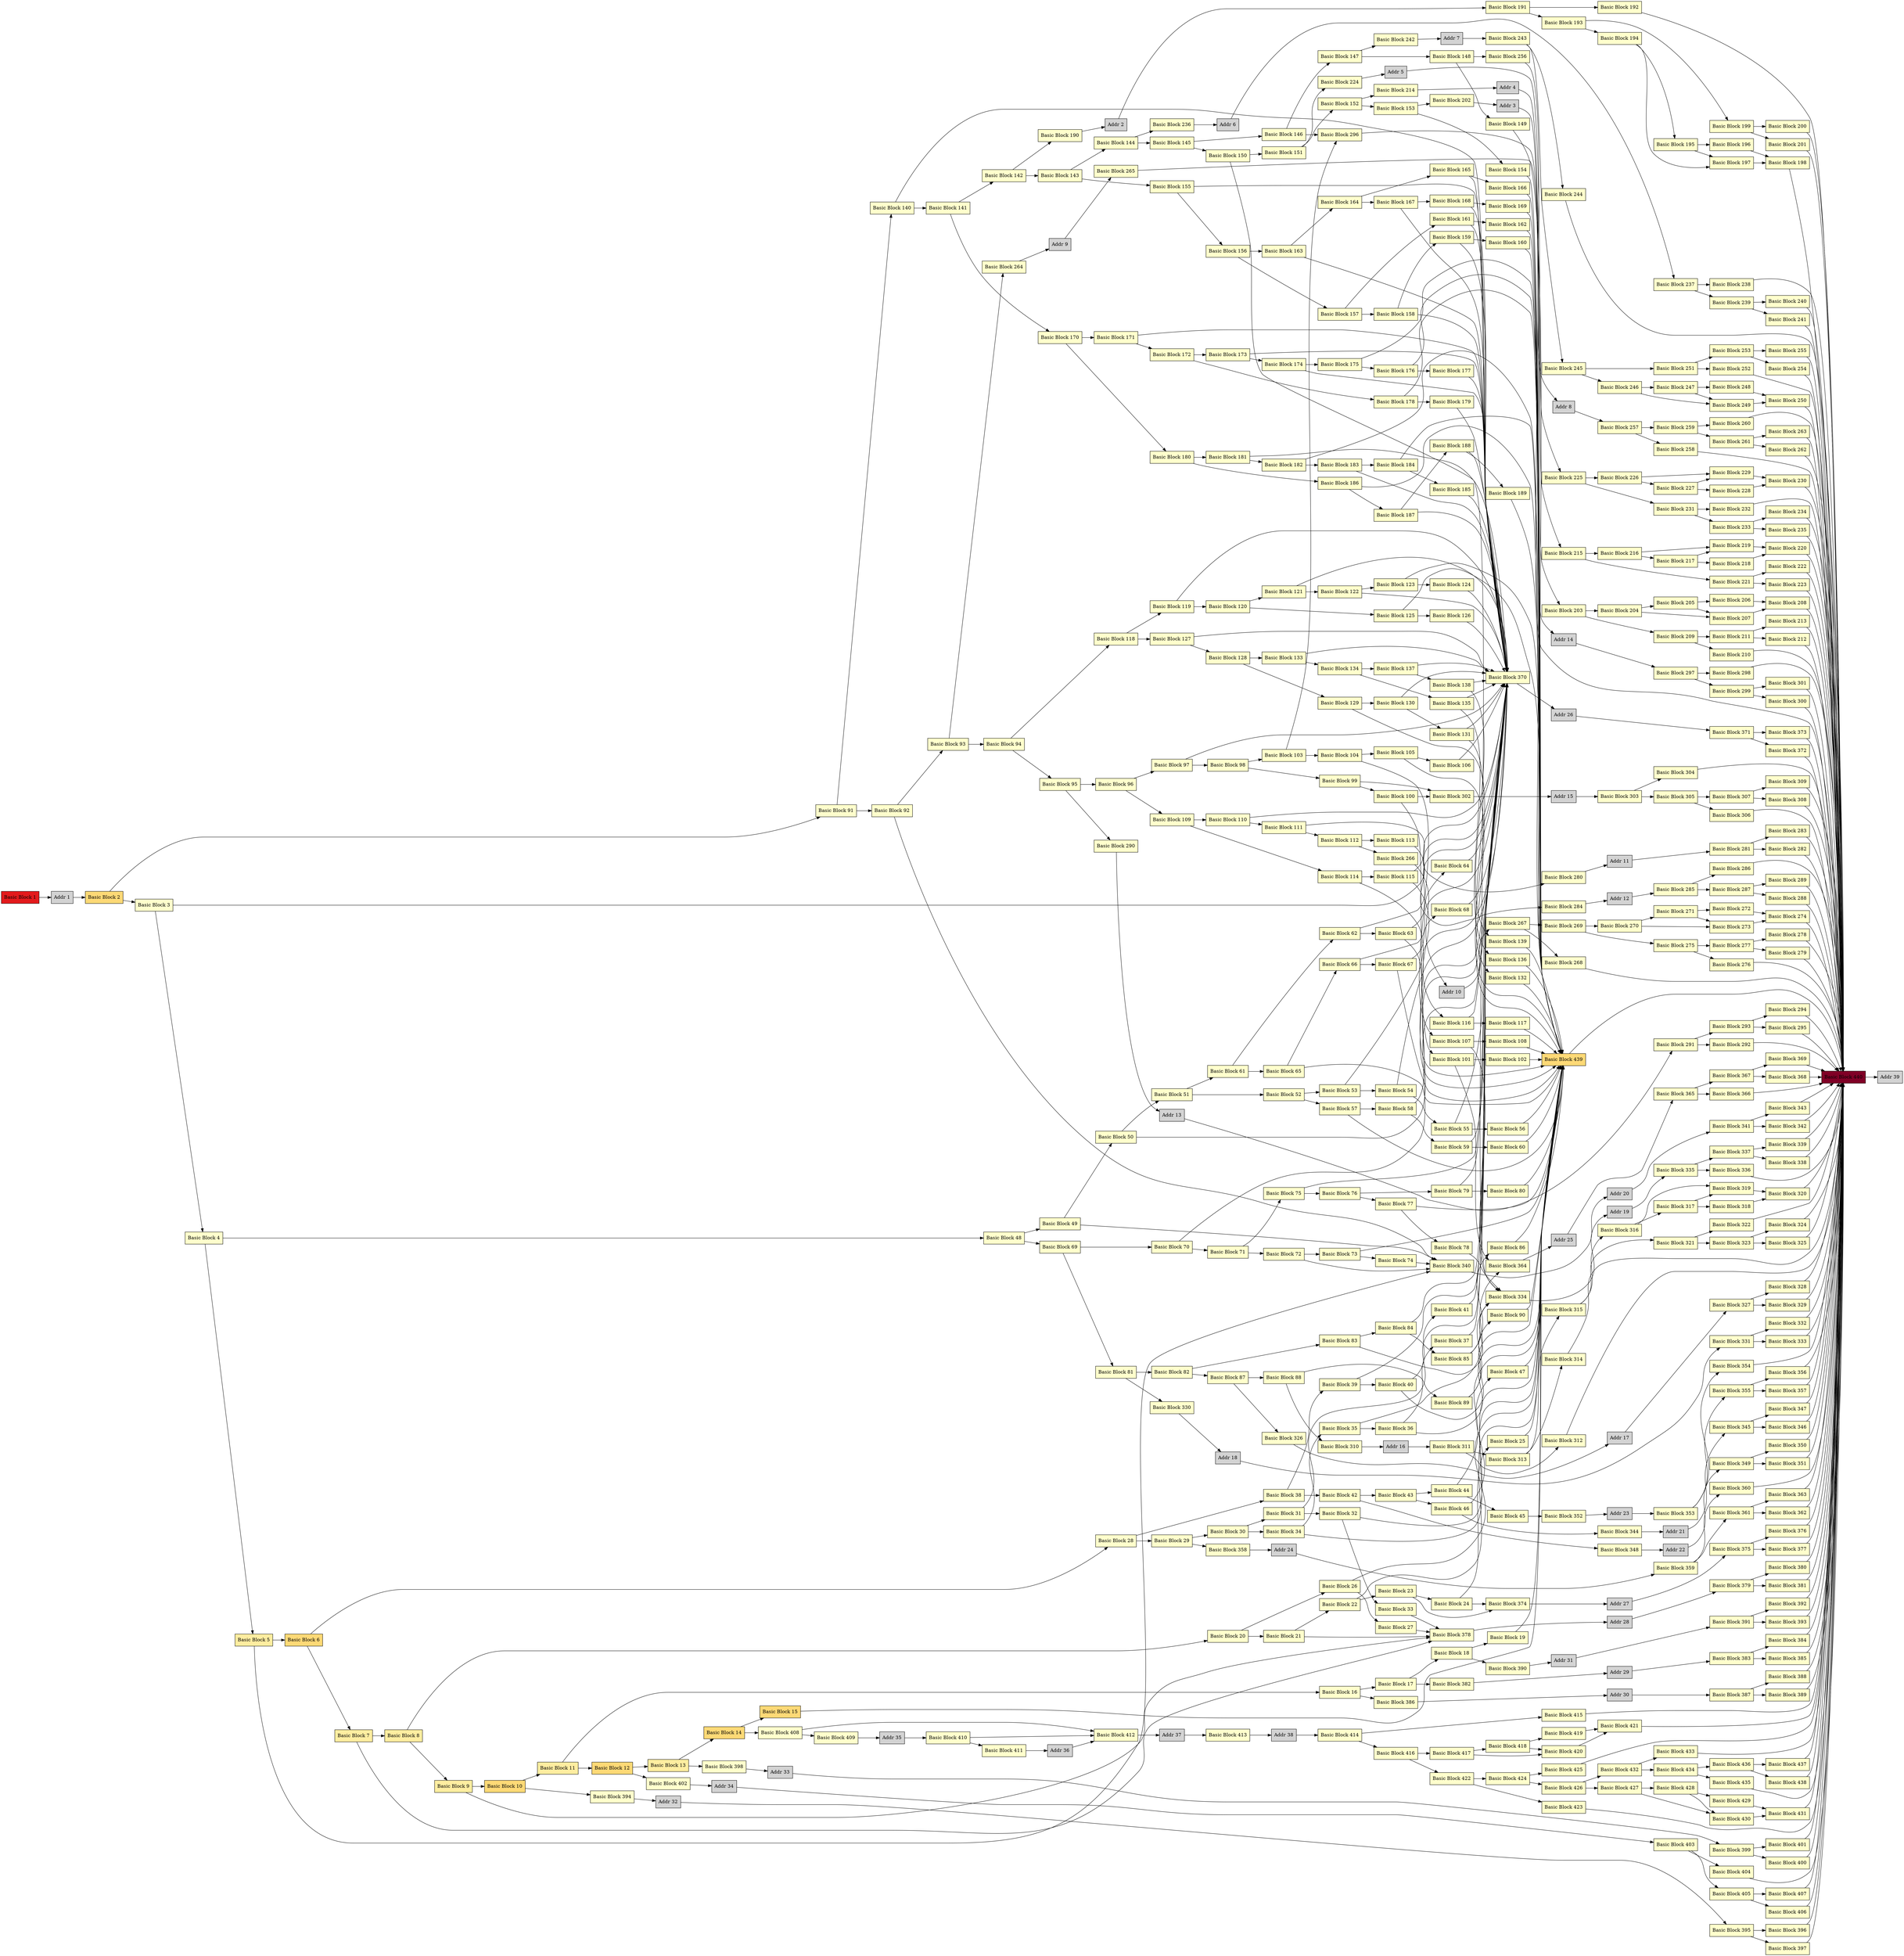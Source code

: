 digraph "get_attr_enabled"{
	rankdir=LR;
	node[shape=box,colorscheme=ylorrd9, style=filled];

	"Basic Block 1" [fillcolor=7];
	"Basic Block 2" [fillcolor=3];
	"Basic Block 3" [fillcolor=1];
	"Basic Block 4" [fillcolor=1];
	"Basic Block 5" [fillcolor=2];
	"Basic Block 6" [fillcolor=3];
	"Basic Block 7" [fillcolor=2];
	"Basic Block 8" [fillcolor=2];
	"Basic Block 9" [fillcolor=2];
	"Basic Block 10" [fillcolor=3];
	"Basic Block 11" [fillcolor=2];
	"Basic Block 12" [fillcolor=3];
	"Basic Block 13" [fillcolor=2];
	"Basic Block 14" [fillcolor=3];
	"Basic Block 15" [fillcolor=3];
	"Basic Block 16" [fillcolor=1];
	"Basic Block 17" [fillcolor=1];
	"Basic Block 18" [fillcolor=1];
	"Basic Block 19" [fillcolor=1];
	"Basic Block 20" [fillcolor=1];
	"Basic Block 21" [fillcolor=1];
	"Basic Block 22" [fillcolor=1];
	"Basic Block 23" [fillcolor=1];
	"Basic Block 24" [fillcolor=1];
	"Basic Block 25" [fillcolor=1];
	"Basic Block 26" [fillcolor=1];
	"Basic Block 27" [fillcolor=1];
	"Basic Block 28" [fillcolor=1];
	"Basic Block 29" [fillcolor=1];
	"Basic Block 30" [fillcolor=1];
	"Basic Block 31" [fillcolor=1];
	"Basic Block 32" [fillcolor=1];
	"Basic Block 33" [fillcolor=1];
	"Basic Block 34" [fillcolor=1];
	"Basic Block 35" [fillcolor=1];
	"Basic Block 36" [fillcolor=1];
	"Basic Block 37" [fillcolor=1];
	"Basic Block 38" [fillcolor=1];
	"Basic Block 39" [fillcolor=1];
	"Basic Block 40" [fillcolor=1];
	"Basic Block 41" [fillcolor=1];
	"Basic Block 42" [fillcolor=1];
	"Basic Block 43" [fillcolor=1];
	"Basic Block 44" [fillcolor=1];
	"Basic Block 45" [fillcolor=1];
	"Basic Block 46" [fillcolor=1];
	"Basic Block 47" [fillcolor=1];
	"Basic Block 48" [fillcolor=1];
	"Basic Block 49" [fillcolor=1];
	"Basic Block 50" [fillcolor=1];
	"Basic Block 51" [fillcolor=1];
	"Basic Block 52" [fillcolor=1];
	"Basic Block 53" [fillcolor=1];
	"Basic Block 54" [fillcolor=1];
	"Basic Block 55" [fillcolor=1];
	"Basic Block 56" [fillcolor=1];
	"Basic Block 57" [fillcolor=1];
	"Basic Block 58" [fillcolor=1];
	"Basic Block 59" [fillcolor=1];
	"Basic Block 60" [fillcolor=1];
	"Basic Block 61" [fillcolor=1];
	"Basic Block 62" [fillcolor=1];
	"Basic Block 63" [fillcolor=1];
	"Basic Block 64" [fillcolor=1];
	"Basic Block 65" [fillcolor=1];
	"Basic Block 66" [fillcolor=1];
	"Basic Block 67" [fillcolor=1];
	"Basic Block 68" [fillcolor=1];
	"Basic Block 69" [fillcolor=1];
	"Basic Block 70" [fillcolor=1];
	"Basic Block 71" [fillcolor=1];
	"Basic Block 72" [fillcolor=1];
	"Basic Block 73" [fillcolor=1];
	"Basic Block 74" [fillcolor=1];
	"Basic Block 75" [fillcolor=1];
	"Basic Block 76" [fillcolor=1];
	"Basic Block 77" [fillcolor=1];
	"Basic Block 78" [fillcolor=1];
	"Basic Block 79" [fillcolor=1];
	"Basic Block 80" [fillcolor=1];
	"Basic Block 81" [fillcolor=1];
	"Basic Block 82" [fillcolor=1];
	"Basic Block 83" [fillcolor=1];
	"Basic Block 84" [fillcolor=1];
	"Basic Block 85" [fillcolor=1];
	"Basic Block 86" [fillcolor=1];
	"Basic Block 87" [fillcolor=1];
	"Basic Block 88" [fillcolor=1];
	"Basic Block 89" [fillcolor=1];
	"Basic Block 90" [fillcolor=1];
	"Basic Block 91" [fillcolor=1];
	"Basic Block 92" [fillcolor=1];
	"Basic Block 93" [fillcolor=1];
	"Basic Block 94" [fillcolor=1];
	"Basic Block 95" [fillcolor=1];
	"Basic Block 96" [fillcolor=1];
	"Basic Block 97" [fillcolor=1];
	"Basic Block 98" [fillcolor=1];
	"Basic Block 99" [fillcolor=1];
	"Basic Block 100" [fillcolor=1];
	"Basic Block 101" [fillcolor=1];
	"Basic Block 102" [fillcolor=1];
	"Basic Block 103" [fillcolor=1];
	"Basic Block 104" [fillcolor=1];
	"Basic Block 105" [fillcolor=1];
	"Basic Block 106" [fillcolor=1];
	"Basic Block 107" [fillcolor=1];
	"Basic Block 108" [fillcolor=1];
	"Basic Block 109" [fillcolor=1];
	"Basic Block 110" [fillcolor=1];
	"Basic Block 111" [fillcolor=1];
	"Basic Block 112" [fillcolor=1];
	"Basic Block 113" [fillcolor=1];
	"Basic Block 114" [fillcolor=1];
	"Basic Block 115" [fillcolor=1];
	"Basic Block 116" [fillcolor=1];
	"Basic Block 117" [fillcolor=1];
	"Basic Block 118" [fillcolor=1];
	"Basic Block 119" [fillcolor=1];
	"Basic Block 120" [fillcolor=1];
	"Basic Block 121" [fillcolor=1];
	"Basic Block 122" [fillcolor=1];
	"Basic Block 123" [fillcolor=1];
	"Basic Block 124" [fillcolor=1];
	"Basic Block 125" [fillcolor=1];
	"Basic Block 126" [fillcolor=1];
	"Basic Block 127" [fillcolor=1];
	"Basic Block 128" [fillcolor=1];
	"Basic Block 129" [fillcolor=1];
	"Basic Block 130" [fillcolor=1];
	"Basic Block 131" [fillcolor=1];
	"Basic Block 132" [fillcolor=1];
	"Basic Block 133" [fillcolor=1];
	"Basic Block 134" [fillcolor=1];
	"Basic Block 135" [fillcolor=1];
	"Basic Block 136" [fillcolor=1];
	"Basic Block 137" [fillcolor=1];
	"Basic Block 138" [fillcolor=1];
	"Basic Block 139" [fillcolor=1];
	"Basic Block 140" [fillcolor=1];
	"Basic Block 141" [fillcolor=1];
	"Basic Block 142" [fillcolor=1];
	"Basic Block 143" [fillcolor=1];
	"Basic Block 144" [fillcolor=1];
	"Basic Block 145" [fillcolor=1];
	"Basic Block 146" [fillcolor=1];
	"Basic Block 147" [fillcolor=1];
	"Basic Block 148" [fillcolor=1];
	"Basic Block 149" [fillcolor=1];
	"Basic Block 150" [fillcolor=1];
	"Basic Block 151" [fillcolor=1];
	"Basic Block 152" [fillcolor=1];
	"Basic Block 153" [fillcolor=1];
	"Basic Block 154" [fillcolor=1];
	"Basic Block 155" [fillcolor=1];
	"Basic Block 156" [fillcolor=1];
	"Basic Block 157" [fillcolor=1];
	"Basic Block 158" [fillcolor=1];
	"Basic Block 159" [fillcolor=1];
	"Basic Block 160" [fillcolor=1];
	"Basic Block 161" [fillcolor=1];
	"Basic Block 162" [fillcolor=1];
	"Basic Block 163" [fillcolor=1];
	"Basic Block 164" [fillcolor=1];
	"Basic Block 165" [fillcolor=1];
	"Basic Block 166" [fillcolor=1];
	"Basic Block 167" [fillcolor=1];
	"Basic Block 168" [fillcolor=1];
	"Basic Block 169" [fillcolor=1];
	"Basic Block 170" [fillcolor=1];
	"Basic Block 171" [fillcolor=1];
	"Basic Block 172" [fillcolor=1];
	"Basic Block 173" [fillcolor=1];
	"Basic Block 174" [fillcolor=1];
	"Basic Block 175" [fillcolor=1];
	"Basic Block 176" [fillcolor=1];
	"Basic Block 177" [fillcolor=1];
	"Basic Block 178" [fillcolor=1];
	"Basic Block 179" [fillcolor=1];
	"Basic Block 180" [fillcolor=1];
	"Basic Block 181" [fillcolor=1];
	"Basic Block 182" [fillcolor=1];
	"Basic Block 183" [fillcolor=1];
	"Basic Block 184" [fillcolor=1];
	"Basic Block 185" [fillcolor=1];
	"Basic Block 186" [fillcolor=1];
	"Basic Block 187" [fillcolor=1];
	"Basic Block 188" [fillcolor=1];
	"Basic Block 189" [fillcolor=1];
	"Basic Block 190" [fillcolor=1];
	"Basic Block 191" [fillcolor=1];
	"Basic Block 192" [fillcolor=1];
	"Basic Block 193" [fillcolor=1];
	"Basic Block 194" [fillcolor=1];
	"Basic Block 195" [fillcolor=1];
	"Basic Block 196" [fillcolor=1];
	"Basic Block 197" [fillcolor=1];
	"Basic Block 198" [fillcolor=1];
	"Basic Block 199" [fillcolor=1];
	"Basic Block 200" [fillcolor=1];
	"Basic Block 201" [fillcolor=1];
	"Basic Block 202" [fillcolor=1];
	"Basic Block 203" [fillcolor=1];
	"Basic Block 204" [fillcolor=1];
	"Basic Block 205" [fillcolor=1];
	"Basic Block 206" [fillcolor=1];
	"Basic Block 207" [fillcolor=1];
	"Basic Block 208" [fillcolor=1];
	"Basic Block 209" [fillcolor=1];
	"Basic Block 210" [fillcolor=1];
	"Basic Block 211" [fillcolor=1];
	"Basic Block 212" [fillcolor=1];
	"Basic Block 213" [fillcolor=1];
	"Basic Block 214" [fillcolor=1];
	"Basic Block 215" [fillcolor=1];
	"Basic Block 216" [fillcolor=1];
	"Basic Block 217" [fillcolor=1];
	"Basic Block 218" [fillcolor=1];
	"Basic Block 219" [fillcolor=1];
	"Basic Block 220" [fillcolor=1];
	"Basic Block 221" [fillcolor=1];
	"Basic Block 222" [fillcolor=1];
	"Basic Block 223" [fillcolor=1];
	"Basic Block 224" [fillcolor=1];
	"Basic Block 225" [fillcolor=1];
	"Basic Block 226" [fillcolor=1];
	"Basic Block 227" [fillcolor=1];
	"Basic Block 228" [fillcolor=1];
	"Basic Block 229" [fillcolor=1];
	"Basic Block 230" [fillcolor=1];
	"Basic Block 231" [fillcolor=1];
	"Basic Block 232" [fillcolor=1];
	"Basic Block 233" [fillcolor=1];
	"Basic Block 234" [fillcolor=1];
	"Basic Block 235" [fillcolor=1];
	"Basic Block 236" [fillcolor=1];
	"Basic Block 237" [fillcolor=1];
	"Basic Block 238" [fillcolor=1];
	"Basic Block 239" [fillcolor=1];
	"Basic Block 240" [fillcolor=1];
	"Basic Block 241" [fillcolor=1];
	"Basic Block 242" [fillcolor=1];
	"Basic Block 243" [fillcolor=1];
	"Basic Block 244" [fillcolor=1];
	"Basic Block 245" [fillcolor=1];
	"Basic Block 246" [fillcolor=1];
	"Basic Block 247" [fillcolor=1];
	"Basic Block 248" [fillcolor=1];
	"Basic Block 249" [fillcolor=1];
	"Basic Block 250" [fillcolor=1];
	"Basic Block 251" [fillcolor=1];
	"Basic Block 252" [fillcolor=1];
	"Basic Block 253" [fillcolor=1];
	"Basic Block 254" [fillcolor=1];
	"Basic Block 255" [fillcolor=1];
	"Basic Block 256" [fillcolor=1];
	"Basic Block 257" [fillcolor=1];
	"Basic Block 258" [fillcolor=1];
	"Basic Block 259" [fillcolor=1];
	"Basic Block 260" [fillcolor=1];
	"Basic Block 261" [fillcolor=1];
	"Basic Block 262" [fillcolor=1];
	"Basic Block 263" [fillcolor=1];
	"Basic Block 264" [fillcolor=1];
	"Basic Block 265" [fillcolor=1];
	"Basic Block 266" [fillcolor=1];
	"Basic Block 267" [fillcolor=1];
	"Basic Block 268" [fillcolor=1];
	"Basic Block 269" [fillcolor=1];
	"Basic Block 270" [fillcolor=1];
	"Basic Block 271" [fillcolor=1];
	"Basic Block 272" [fillcolor=1];
	"Basic Block 273" [fillcolor=1];
	"Basic Block 274" [fillcolor=1];
	"Basic Block 275" [fillcolor=1];
	"Basic Block 276" [fillcolor=1];
	"Basic Block 277" [fillcolor=1];
	"Basic Block 278" [fillcolor=1];
	"Basic Block 279" [fillcolor=1];
	"Basic Block 280" [fillcolor=1];
	"Basic Block 281" [fillcolor=1];
	"Basic Block 282" [fillcolor=1];
	"Basic Block 283" [fillcolor=1];
	"Basic Block 284" [fillcolor=1];
	"Basic Block 285" [fillcolor=1];
	"Basic Block 286" [fillcolor=1];
	"Basic Block 287" [fillcolor=1];
	"Basic Block 288" [fillcolor=1];
	"Basic Block 289" [fillcolor=1];
	"Basic Block 290" [fillcolor=1];
	"Basic Block 291" [fillcolor=1];
	"Basic Block 292" [fillcolor=1];
	"Basic Block 293" [fillcolor=1];
	"Basic Block 294" [fillcolor=1];
	"Basic Block 295" [fillcolor=1];
	"Basic Block 296" [fillcolor=1];
	"Basic Block 297" [fillcolor=1];
	"Basic Block 298" [fillcolor=1];
	"Basic Block 299" [fillcolor=1];
	"Basic Block 300" [fillcolor=1];
	"Basic Block 301" [fillcolor=1];
	"Basic Block 302" [fillcolor=1];
	"Basic Block 303" [fillcolor=1];
	"Basic Block 304" [fillcolor=1];
	"Basic Block 305" [fillcolor=1];
	"Basic Block 306" [fillcolor=1];
	"Basic Block 307" [fillcolor=1];
	"Basic Block 308" [fillcolor=1];
	"Basic Block 309" [fillcolor=1];
	"Basic Block 310" [fillcolor=1];
	"Basic Block 311" [fillcolor=1];
	"Basic Block 312" [fillcolor=1];
	"Basic Block 313" [fillcolor=1];
	"Basic Block 314" [fillcolor=1];
	"Basic Block 315" [fillcolor=1];
	"Basic Block 316" [fillcolor=1];
	"Basic Block 317" [fillcolor=1];
	"Basic Block 318" [fillcolor=1];
	"Basic Block 319" [fillcolor=1];
	"Basic Block 320" [fillcolor=1];
	"Basic Block 321" [fillcolor=1];
	"Basic Block 322" [fillcolor=1];
	"Basic Block 323" [fillcolor=1];
	"Basic Block 324" [fillcolor=1];
	"Basic Block 325" [fillcolor=1];
	"Basic Block 326" [fillcolor=1];
	"Basic Block 327" [fillcolor=1];
	"Basic Block 328" [fillcolor=1];
	"Basic Block 329" [fillcolor=1];
	"Basic Block 330" [fillcolor=1];
	"Basic Block 331" [fillcolor=1];
	"Basic Block 332" [fillcolor=1];
	"Basic Block 333" [fillcolor=1];
	"Basic Block 334" [fillcolor=1];
	"Basic Block 335" [fillcolor=1];
	"Basic Block 336" [fillcolor=1];
	"Basic Block 337" [fillcolor=1];
	"Basic Block 338" [fillcolor=1];
	"Basic Block 339" [fillcolor=1];
	"Basic Block 340" [fillcolor=1];
	"Basic Block 341" [fillcolor=1];
	"Basic Block 342" [fillcolor=1];
	"Basic Block 343" [fillcolor=1];
	"Basic Block 344" [fillcolor=1];
	"Basic Block 345" [fillcolor=1];
	"Basic Block 346" [fillcolor=1];
	"Basic Block 347" [fillcolor=1];
	"Basic Block 348" [fillcolor=1];
	"Basic Block 349" [fillcolor=1];
	"Basic Block 350" [fillcolor=1];
	"Basic Block 351" [fillcolor=1];
	"Basic Block 352" [fillcolor=1];
	"Basic Block 353" [fillcolor=1];
	"Basic Block 354" [fillcolor=1];
	"Basic Block 355" [fillcolor=1];
	"Basic Block 356" [fillcolor=1];
	"Basic Block 357" [fillcolor=1];
	"Basic Block 358" [fillcolor=1];
	"Basic Block 359" [fillcolor=1];
	"Basic Block 360" [fillcolor=1];
	"Basic Block 361" [fillcolor=1];
	"Basic Block 362" [fillcolor=1];
	"Basic Block 363" [fillcolor=1];
	"Basic Block 364" [fillcolor=1];
	"Basic Block 365" [fillcolor=1];
	"Basic Block 366" [fillcolor=1];
	"Basic Block 367" [fillcolor=1];
	"Basic Block 368" [fillcolor=1];
	"Basic Block 369" [fillcolor=1];
	"Basic Block 370" [fillcolor=1];
	"Basic Block 371" [fillcolor=1];
	"Basic Block 372" [fillcolor=1];
	"Basic Block 373" [fillcolor=1];
	"Basic Block 374" [fillcolor=1];
	"Basic Block 375" [fillcolor=1];
	"Basic Block 376" [fillcolor=1];
	"Basic Block 377" [fillcolor=1];
	"Basic Block 378" [fillcolor=1];
	"Basic Block 379" [fillcolor=1];
	"Basic Block 380" [fillcolor=1];
	"Basic Block 381" [fillcolor=1];
	"Basic Block 382" [fillcolor=1];
	"Basic Block 383" [fillcolor=1];
	"Basic Block 384" [fillcolor=1];
	"Basic Block 385" [fillcolor=1];
	"Basic Block 386" [fillcolor=1];
	"Basic Block 387" [fillcolor=1];
	"Basic Block 388" [fillcolor=1];
	"Basic Block 389" [fillcolor=1];
	"Basic Block 390" [fillcolor=1];
	"Basic Block 391" [fillcolor=1];
	"Basic Block 392" [fillcolor=1];
	"Basic Block 393" [fillcolor=1];
	"Basic Block 394" [fillcolor=1];
	"Basic Block 395" [fillcolor=1];
	"Basic Block 396" [fillcolor=1];
	"Basic Block 397" [fillcolor=1];
	"Basic Block 398" [fillcolor=1];
	"Basic Block 399" [fillcolor=1];
	"Basic Block 400" [fillcolor=1];
	"Basic Block 401" [fillcolor=1];
	"Basic Block 402" [fillcolor=1];
	"Basic Block 403" [fillcolor=1];
	"Basic Block 404" [fillcolor=1];
	"Basic Block 405" [fillcolor=1];
	"Basic Block 406" [fillcolor=1];
	"Basic Block 407" [fillcolor=1];
	"Basic Block 408" [fillcolor=1];
	"Basic Block 409" [fillcolor=1];
	"Basic Block 410" [fillcolor=1];
	"Basic Block 411" [fillcolor=1];
	"Basic Block 412" [fillcolor=1];
	"Basic Block 413" [fillcolor=1];
	"Basic Block 414" [fillcolor=1];
	"Basic Block 415" [fillcolor=1];
	"Basic Block 416" [fillcolor=1];
	"Basic Block 417" [fillcolor=1];
	"Basic Block 418" [fillcolor=1];
	"Basic Block 419" [fillcolor=1];
	"Basic Block 420" [fillcolor=1];
	"Basic Block 421" [fillcolor=1];
	"Basic Block 422" [fillcolor=1];
	"Basic Block 423" [fillcolor=1];
	"Basic Block 424" [fillcolor=1];
	"Basic Block 425" [fillcolor=1];
	"Basic Block 426" [fillcolor=1];
	"Basic Block 427" [fillcolor=1];
	"Basic Block 428" [fillcolor=1];
	"Basic Block 429" [fillcolor=1];
	"Basic Block 430" [fillcolor=1];
	"Basic Block 431" [fillcolor=1];
	"Basic Block 432" [fillcolor=1];
	"Basic Block 433" [fillcolor=1];
	"Basic Block 434" [fillcolor=1];
	"Basic Block 435" [fillcolor=1];
	"Basic Block 436" [fillcolor=1];
	"Basic Block 437" [fillcolor=1];
	"Basic Block 438" [fillcolor=1];
	"Basic Block 439" [fillcolor=3];
	"Basic Block 440" [fillcolor=9];
	"Addr 1";
	"Addr 2";
	"Addr 3";
	"Addr 4";
	"Addr 5";
	"Addr 6";
	"Addr 7";
	"Addr 8";
	"Addr 9";
	"Addr 10";
	"Addr 11";
	"Addr 12";
	"Addr 13";
	"Addr 14";
	"Addr 15";
	"Addr 16";
	"Addr 17";
	"Addr 18";
	"Addr 19";
	"Addr 20";
	"Addr 21";
	"Addr 22";
	"Addr 23";
	"Addr 24";
	"Addr 25";
	"Addr 26";
	"Addr 27";
	"Addr 28";
	"Addr 29";
	"Addr 30";
	"Addr 31";
	"Addr 32";
	"Addr 33";
	"Addr 34";
	"Addr 35";
	"Addr 36";
	"Addr 37";
	"Addr 38";
	"Addr 39";

	"Basic Block 1"->"Addr 1";
	"Addr 1"->"Basic Block 2";
	"Basic Block 2"->"Basic Block 91";
	"Basic Block 2"->"Basic Block 3";
	"Basic Block 3"->"Basic Block 370";
	"Basic Block 3"->"Basic Block 4";
	"Basic Block 4"->"Basic Block 48";
	"Basic Block 4"->"Basic Block 5";
	"Basic Block 5"->"Basic Block 340";
	"Basic Block 5"->"Basic Block 6";
	"Basic Block 6"->"Basic Block 28";
	"Basic Block 6"->"Basic Block 7";
	"Basic Block 7"->"Basic Block 378";
	"Basic Block 7"->"Basic Block 8";
	"Basic Block 8"->"Basic Block 20";
	"Basic Block 8"->"Basic Block 9";
	"Basic Block 9"->"Basic Block 378";
	"Basic Block 9"->"Basic Block 10";
	"Basic Block 10"->"Basic Block 394";
	"Basic Block 10"->"Basic Block 11";
	"Basic Block 11"->"Basic Block 16";
	"Basic Block 11"->"Basic Block 12";
	"Basic Block 12"->"Basic Block 402";
	"Basic Block 12"->"Basic Block 13";
	"Basic Block 13"->"Basic Block 398";
	"Basic Block 13"->"Basic Block 14";
	"Basic Block 14"->"Basic Block 408";
	"Basic Block 14"->"Basic Block 15";
	"Basic Block 15"->"Basic Block 439";
	"Basic Block 16"->"Basic Block 386";
	"Basic Block 16"->"Basic Block 17";
	"Basic Block 17"->"Basic Block 382";
	"Basic Block 17"->"Basic Block 18";
	"Basic Block 18"->"Basic Block 390";
	"Basic Block 18"->"Basic Block 19";
	"Basic Block 19"->"Basic Block 439";
	"Basic Block 20"->"Basic Block 26";
	"Basic Block 20"->"Basic Block 21";
	"Basic Block 21"->"Basic Block 378";
	"Basic Block 21"->"Basic Block 22";
	"Basic Block 22"->"Basic Block 439";
	"Basic Block 22"->"Basic Block 23";
	"Basic Block 23"->"Basic Block 374";
	"Basic Block 23"->"Basic Block 24";
	"Basic Block 24"->"Basic Block 374";
	"Basic Block 24"->"Basic Block 25";
	"Basic Block 25"->"Basic Block 439";
	"Basic Block 26"->"Basic Block 439";
	"Basic Block 26"->"Basic Block 27";
	"Basic Block 27"->"Basic Block 378";
	"Basic Block 28"->"Basic Block 38";
	"Basic Block 28"->"Basic Block 29";
	"Basic Block 29"->"Basic Block 358";
	"Basic Block 29"->"Basic Block 30";
	"Basic Block 30"->"Basic Block 34";
	"Basic Block 30"->"Basic Block 31";
	"Basic Block 31"->"Basic Block 370";
	"Basic Block 31"->"Basic Block 32";
	"Basic Block 32"->"Basic Block 439";
	"Basic Block 32"->"Basic Block 33";
	"Basic Block 33"->"Basic Block 378";
	"Basic Block 34"->"Basic Block 439";
	"Basic Block 34"->"Basic Block 35";
	"Basic Block 35"->"Basic Block 364";
	"Basic Block 35"->"Basic Block 36";
	"Basic Block 36"->"Basic Block 439";
	"Basic Block 36"->"Basic Block 37";
	"Basic Block 37"->"Basic Block 370";
	"Basic Block 38"->"Basic Block 42";
	"Basic Block 38"->"Basic Block 39";
	"Basic Block 39"->"Basic Block 370";
	"Basic Block 39"->"Basic Block 40";
	"Basic Block 40"->"Basic Block 439";
	"Basic Block 40"->"Basic Block 41";
	"Basic Block 41"->"Basic Block 370";
	"Basic Block 42"->"Basic Block 348";
	"Basic Block 42"->"Basic Block 43";
	"Basic Block 43"->"Basic Block 46";
	"Basic Block 43"->"Basic Block 44";
	"Basic Block 44"->"Basic Block 439";
	"Basic Block 44"->"Basic Block 45";
	"Basic Block 45"->"Basic Block 352";
	"Basic Block 46"->"Basic Block 344";
	"Basic Block 46"->"Basic Block 47";
	"Basic Block 47"->"Basic Block 439";
	"Basic Block 48"->"Basic Block 69";
	"Basic Block 48"->"Basic Block 49";
	"Basic Block 49"->"Basic Block 340";
	"Basic Block 49"->"Basic Block 50";
	"Basic Block 50"->"Basic Block 370";
	"Basic Block 50"->"Basic Block 51";
	"Basic Block 51"->"Basic Block 61";
	"Basic Block 51"->"Basic Block 52";
	"Basic Block 52"->"Basic Block 57";
	"Basic Block 52"->"Basic Block 53";
	"Basic Block 53"->"Basic Block 370";
	"Basic Block 53"->"Basic Block 54";
	"Basic Block 54"->"Basic Block 370";
	"Basic Block 54"->"Basic Block 55";
	"Basic Block 55"->"Basic Block 370";
	"Basic Block 55"->"Basic Block 56";
	"Basic Block 56"->"Basic Block 439";
	"Basic Block 57"->"Basic Block 439";
	"Basic Block 57"->"Basic Block 58";
	"Basic Block 58"->"Basic Block 370";
	"Basic Block 58"->"Basic Block 59";
	"Basic Block 59"->"Basic Block 370";
	"Basic Block 59"->"Basic Block 60";
	"Basic Block 60"->"Basic Block 439";
	"Basic Block 61"->"Basic Block 65";
	"Basic Block 61"->"Basic Block 62";
	"Basic Block 62"->"Basic Block 370";
	"Basic Block 62"->"Basic Block 63";
	"Basic Block 63"->"Basic Block 439";
	"Basic Block 63"->"Basic Block 64";
	"Basic Block 64"->"Basic Block 370";
	"Basic Block 65"->"Basic Block 439";
	"Basic Block 65"->"Basic Block 66";
	"Basic Block 66"->"Basic Block 370";
	"Basic Block 66"->"Basic Block 67";
	"Basic Block 67"->"Basic Block 439";
	"Basic Block 67"->"Basic Block 68";
	"Basic Block 68"->"Basic Block 370";
	"Basic Block 69"->"Basic Block 81";
	"Basic Block 69"->"Basic Block 70";
	"Basic Block 70"->"Basic Block 370";
	"Basic Block 70"->"Basic Block 71";
	"Basic Block 71"->"Basic Block 75";
	"Basic Block 71"->"Basic Block 72";
	"Basic Block 72"->"Basic Block 340";
	"Basic Block 72"->"Basic Block 73";
	"Basic Block 73"->"Basic Block 439";
	"Basic Block 73"->"Basic Block 74";
	"Basic Block 74"->"Basic Block 340";
	"Basic Block 75"->"Basic Block 370";
	"Basic Block 75"->"Basic Block 76";
	"Basic Block 76"->"Basic Block 79";
	"Basic Block 76"->"Basic Block 77";
	"Basic Block 77"->"Basic Block 439";
	"Basic Block 77"->"Basic Block 78";
	"Basic Block 78"->"Basic Block 334";
	"Basic Block 79"->"Basic Block 370";
	"Basic Block 79"->"Basic Block 80";
	"Basic Block 80"->"Basic Block 439";
	"Basic Block 81"->"Basic Block 330";
	"Basic Block 81"->"Basic Block 82";
	"Basic Block 82"->"Basic Block 87";
	"Basic Block 82"->"Basic Block 83";
	"Basic Block 83"->"Basic Block 334";
	"Basic Block 83"->"Basic Block 84";
	"Basic Block 84"->"Basic Block 370";
	"Basic Block 84"->"Basic Block 85";
	"Basic Block 85"->"Basic Block 334";
	"Basic Block 85"->"Basic Block 86";
	"Basic Block 86"->"Basic Block 439";
	"Basic Block 87"->"Basic Block 326";
	"Basic Block 87"->"Basic Block 88";
	"Basic Block 88"->"Basic Block 310";
	"Basic Block 88"->"Basic Block 89";
	"Basic Block 89"->"Basic Block 334";
	"Basic Block 89"->"Basic Block 90";
	"Basic Block 90"->"Basic Block 439";
	"Basic Block 91"->"Basic Block 140";
	"Basic Block 91"->"Basic Block 92";
	"Basic Block 92"->"Basic Block 340";
	"Basic Block 92"->"Basic Block 93";
	"Basic Block 93"->"Basic Block 264";
	"Basic Block 93"->"Basic Block 94";
	"Basic Block 94"->"Basic Block 118";
	"Basic Block 94"->"Basic Block 95";
	"Basic Block 95"->"Basic Block 290";
	"Basic Block 95"->"Basic Block 96";
	"Basic Block 96"->"Basic Block 109";
	"Basic Block 96"->"Basic Block 97";
	"Basic Block 97"->"Basic Block 370";
	"Basic Block 97"->"Basic Block 98";
	"Basic Block 98"->"Basic Block 103";
	"Basic Block 98"->"Basic Block 99";
	"Basic Block 99"->"Basic Block 302";
	"Basic Block 99"->"Basic Block 100";
	"Basic Block 100"->"Basic Block 302";
	"Basic Block 100"->"Basic Block 101";
	"Basic Block 101"->"Basic Block 364";
	"Basic Block 101"->"Basic Block 102";
	"Basic Block 102"->"Basic Block 439";
	"Basic Block 103"->"Basic Block 296";
	"Basic Block 103"->"Basic Block 104";
	"Basic Block 104"->"Basic Block 107";
	"Basic Block 104"->"Basic Block 105";
	"Basic Block 105"->"Basic Block 439";
	"Basic Block 105"->"Basic Block 106";
	"Basic Block 106"->"Basic Block 370";
	"Basic Block 107"->"Basic Block 334";
	"Basic Block 107"->"Basic Block 108";
	"Basic Block 108"->"Basic Block 439";
	"Basic Block 109"->"Basic Block 114";
	"Basic Block 109"->"Basic Block 110";
	"Basic Block 110"->"Basic Block 370";
	"Basic Block 110"->"Basic Block 111";
	"Basic Block 111"->"Basic Block 280";
	"Basic Block 111"->"Basic Block 112";
	"Basic Block 112"->"Basic Block 266";
	"Basic Block 112"->"Basic Block 113";
	"Basic Block 113"->"Basic Block 284";
	"Basic Block 114"->"Basic Block 439";
	"Basic Block 114"->"Basic Block 115";
	"Basic Block 115"->"Basic Block 370";
	"Basic Block 115"->"Basic Block 116";
	"Basic Block 116"->"Basic Block 370";
	"Basic Block 116"->"Basic Block 117";
	"Basic Block 117"->"Basic Block 439";
	"Basic Block 118"->"Basic Block 127";
	"Basic Block 118"->"Basic Block 119";
	"Basic Block 119"->"Basic Block 370";
	"Basic Block 119"->"Basic Block 120";
	"Basic Block 120"->"Basic Block 125";
	"Basic Block 120"->"Basic Block 121";
	"Basic Block 121"->"Basic Block 370";
	"Basic Block 121"->"Basic Block 122";
	"Basic Block 122"->"Basic Block 370";
	"Basic Block 122"->"Basic Block 123";
	"Basic Block 123"->"Basic Block 439";
	"Basic Block 123"->"Basic Block 124";
	"Basic Block 124"->"Basic Block 370";
	"Basic Block 125"->"Basic Block 439";
	"Basic Block 125"->"Basic Block 126";
	"Basic Block 126"->"Basic Block 370";
	"Basic Block 127"->"Basic Block 370";
	"Basic Block 127"->"Basic Block 128";
	"Basic Block 128"->"Basic Block 133";
	"Basic Block 128"->"Basic Block 129";
	"Basic Block 129"->"Basic Block 439";
	"Basic Block 129"->"Basic Block 130";
	"Basic Block 130"->"Basic Block 370";
	"Basic Block 130"->"Basic Block 131";
	"Basic Block 131"->"Basic Block 370";
	"Basic Block 131"->"Basic Block 132";
	"Basic Block 132"->"Basic Block 439";
	"Basic Block 133"->"Basic Block 370";
	"Basic Block 133"->"Basic Block 134";
	"Basic Block 134"->"Basic Block 137";
	"Basic Block 134"->"Basic Block 135";
	"Basic Block 135"->"Basic Block 370";
	"Basic Block 135"->"Basic Block 136";
	"Basic Block 136"->"Basic Block 439";
	"Basic Block 137"->"Basic Block 370";
	"Basic Block 137"->"Basic Block 138";
	"Basic Block 138"->"Basic Block 370";
	"Basic Block 138"->"Basic Block 139";
	"Basic Block 139"->"Basic Block 439";
	"Basic Block 140"->"Basic Block 370";
	"Basic Block 140"->"Basic Block 141";
	"Basic Block 141"->"Basic Block 170";
	"Basic Block 141"->"Basic Block 142";
	"Basic Block 142"->"Basic Block 190";
	"Basic Block 142"->"Basic Block 143";
	"Basic Block 143"->"Basic Block 155";
	"Basic Block 143"->"Basic Block 144";
	"Basic Block 144"->"Basic Block 236";
	"Basic Block 144"->"Basic Block 145";
	"Basic Block 145"->"Basic Block 150";
	"Basic Block 145"->"Basic Block 146";
	"Basic Block 146"->"Basic Block 296";
	"Basic Block 146"->"Basic Block 147";
	"Basic Block 147"->"Basic Block 242";
	"Basic Block 147"->"Basic Block 148";
	"Basic Block 148"->"Basic Block 256";
	"Basic Block 148"->"Basic Block 149";
	"Basic Block 149"->"Basic Block 439";
	"Basic Block 150"->"Basic Block 334";
	"Basic Block 150"->"Basic Block 151";
	"Basic Block 151"->"Basic Block 224";
	"Basic Block 151"->"Basic Block 152";
	"Basic Block 152"->"Basic Block 214";
	"Basic Block 152"->"Basic Block 153";
	"Basic Block 153"->"Basic Block 202";
	"Basic Block 153"->"Basic Block 154";
	"Basic Block 154"->"Basic Block 439";
	"Basic Block 155"->"Basic Block 370";
	"Basic Block 155"->"Basic Block 156";
	"Basic Block 156"->"Basic Block 163";
	"Basic Block 156"->"Basic Block 157";
	"Basic Block 157"->"Basic Block 161";
	"Basic Block 157"->"Basic Block 158";
	"Basic Block 158"->"Basic Block 370";
	"Basic Block 158"->"Basic Block 159";
	"Basic Block 159"->"Basic Block 370";
	"Basic Block 159"->"Basic Block 160";
	"Basic Block 160"->"Basic Block 439";
	"Basic Block 161"->"Basic Block 370";
	"Basic Block 161"->"Basic Block 162";
	"Basic Block 162"->"Basic Block 439";
	"Basic Block 163"->"Basic Block 370";
	"Basic Block 163"->"Basic Block 164";
	"Basic Block 164"->"Basic Block 167";
	"Basic Block 164"->"Basic Block 165";
	"Basic Block 165"->"Basic Block 370";
	"Basic Block 165"->"Basic Block 166";
	"Basic Block 166"->"Basic Block 439";
	"Basic Block 167"->"Basic Block 370";
	"Basic Block 167"->"Basic Block 168";
	"Basic Block 168"->"Basic Block 370";
	"Basic Block 168"->"Basic Block 169";
	"Basic Block 169"->"Basic Block 439";
	"Basic Block 170"->"Basic Block 180";
	"Basic Block 170"->"Basic Block 171";
	"Basic Block 171"->"Basic Block 370";
	"Basic Block 171"->"Basic Block 172";
	"Basic Block 172"->"Basic Block 178";
	"Basic Block 172"->"Basic Block 173";
	"Basic Block 173"->"Basic Block 370";
	"Basic Block 173"->"Basic Block 174";
	"Basic Block 174"->"Basic Block 370";
	"Basic Block 174"->"Basic Block 175";
	"Basic Block 175"->"Basic Block 439";
	"Basic Block 175"->"Basic Block 176";
	"Basic Block 176"->"Basic Block 439";
	"Basic Block 176"->"Basic Block 177";
	"Basic Block 177"->"Basic Block 370";
	"Basic Block 178"->"Basic Block 439";
	"Basic Block 178"->"Basic Block 179";
	"Basic Block 179"->"Basic Block 370";
	"Basic Block 180"->"Basic Block 186";
	"Basic Block 180"->"Basic Block 181";
	"Basic Block 181"->"Basic Block 370";
	"Basic Block 181"->"Basic Block 182";
	"Basic Block 182"->"Basic Block 439";
	"Basic Block 182"->"Basic Block 183";
	"Basic Block 183"->"Basic Block 370";
	"Basic Block 183"->"Basic Block 184";
	"Basic Block 184"->"Basic Block 439";
	"Basic Block 184"->"Basic Block 185";
	"Basic Block 185"->"Basic Block 370";
	"Basic Block 186"->"Basic Block 439";
	"Basic Block 186"->"Basic Block 187";
	"Basic Block 187"->"Basic Block 370";
	"Basic Block 187"->"Basic Block 188";
	"Basic Block 188"->"Basic Block 370";
	"Basic Block 188"->"Basic Block 189";
	"Basic Block 189"->"Basic Block 439";
	"Basic Block 190"->"Addr 2";
	"Addr 2"->"Basic Block 191";
	"Basic Block 191"->"Basic Block 193";
	"Basic Block 191"->"Basic Block 192";
	"Basic Block 192"->"Basic Block 440";
	"Basic Block 193"->"Basic Block 199";
	"Basic Block 193"->"Basic Block 194";
	"Basic Block 194"->"Basic Block 197";
	"Basic Block 194"->"Basic Block 195";
	"Basic Block 195"->"Basic Block 197";
	"Basic Block 195"->"Basic Block 196";
	"Basic Block 196"->"Basic Block 198";
	"Basic Block 197"->"Basic Block 198";
	"Basic Block 198"->"Basic Block 440";
	"Basic Block 199"->"Basic Block 201";
	"Basic Block 199"->"Basic Block 200";
	"Basic Block 200"->"Basic Block 440";
	"Basic Block 201"->"Basic Block 440";
	"Basic Block 202"->"Addr 3";
	"Addr 3"->"Basic Block 203";
	"Basic Block 203"->"Basic Block 209";
	"Basic Block 203"->"Basic Block 204";
	"Basic Block 204"->"Basic Block 207";
	"Basic Block 204"->"Basic Block 205";
	"Basic Block 205"->"Basic Block 207";
	"Basic Block 205"->"Basic Block 206";
	"Basic Block 206"->"Basic Block 208";
	"Basic Block 207"->"Basic Block 208";
	"Basic Block 208"->"Basic Block 440";
	"Basic Block 209"->"Basic Block 211";
	"Basic Block 209"->"Basic Block 210";
	"Basic Block 210"->"Basic Block 440";
	"Basic Block 211"->"Basic Block 213";
	"Basic Block 211"->"Basic Block 212";
	"Basic Block 212"->"Basic Block 440";
	"Basic Block 213"->"Basic Block 440";
	"Basic Block 214"->"Addr 4";
	"Addr 4"->"Basic Block 215";
	"Basic Block 215"->"Basic Block 221";
	"Basic Block 215"->"Basic Block 216";
	"Basic Block 216"->"Basic Block 219";
	"Basic Block 216"->"Basic Block 217";
	"Basic Block 217"->"Basic Block 219";
	"Basic Block 217"->"Basic Block 218";
	"Basic Block 218"->"Basic Block 220";
	"Basic Block 219"->"Basic Block 220";
	"Basic Block 220"->"Basic Block 440";
	"Basic Block 221"->"Basic Block 223";
	"Basic Block 221"->"Basic Block 222";
	"Basic Block 222"->"Basic Block 440";
	"Basic Block 223"->"Basic Block 440";
	"Basic Block 224"->"Addr 5";
	"Addr 5"->"Basic Block 225";
	"Basic Block 225"->"Basic Block 231";
	"Basic Block 225"->"Basic Block 226";
	"Basic Block 226"->"Basic Block 229";
	"Basic Block 226"->"Basic Block 227";
	"Basic Block 227"->"Basic Block 229";
	"Basic Block 227"->"Basic Block 228";
	"Basic Block 228"->"Basic Block 230";
	"Basic Block 229"->"Basic Block 230";
	"Basic Block 230"->"Basic Block 440";
	"Basic Block 231"->"Basic Block 233";
	"Basic Block 231"->"Basic Block 232";
	"Basic Block 232"->"Basic Block 440";
	"Basic Block 233"->"Basic Block 235";
	"Basic Block 233"->"Basic Block 234";
	"Basic Block 234"->"Basic Block 440";
	"Basic Block 235"->"Basic Block 440";
	"Basic Block 236"->"Addr 6";
	"Addr 6"->"Basic Block 237";
	"Basic Block 237"->"Basic Block 239";
	"Basic Block 237"->"Basic Block 238";
	"Basic Block 238"->"Basic Block 440";
	"Basic Block 239"->"Basic Block 241";
	"Basic Block 239"->"Basic Block 240";
	"Basic Block 240"->"Basic Block 440";
	"Basic Block 241"->"Basic Block 440";
	"Basic Block 242"->"Addr 7";
	"Addr 7"->"Basic Block 243";
	"Basic Block 243"->"Basic Block 245";
	"Basic Block 243"->"Basic Block 244";
	"Basic Block 244"->"Basic Block 440";
	"Basic Block 245"->"Basic Block 251";
	"Basic Block 245"->"Basic Block 246";
	"Basic Block 246"->"Basic Block 249";
	"Basic Block 246"->"Basic Block 247";
	"Basic Block 247"->"Basic Block 249";
	"Basic Block 247"->"Basic Block 248";
	"Basic Block 248"->"Basic Block 250";
	"Basic Block 249"->"Basic Block 250";
	"Basic Block 250"->"Basic Block 440";
	"Basic Block 251"->"Basic Block 253";
	"Basic Block 251"->"Basic Block 252";
	"Basic Block 252"->"Basic Block 440";
	"Basic Block 253"->"Basic Block 255";
	"Basic Block 253"->"Basic Block 254";
	"Basic Block 254"->"Basic Block 440";
	"Basic Block 255"->"Basic Block 440";
	"Basic Block 256"->"Addr 8";
	"Addr 8"->"Basic Block 257";
	"Basic Block 257"->"Basic Block 259";
	"Basic Block 257"->"Basic Block 258";
	"Basic Block 258"->"Basic Block 440";
	"Basic Block 259"->"Basic Block 261";
	"Basic Block 259"->"Basic Block 260";
	"Basic Block 260"->"Basic Block 440";
	"Basic Block 261"->"Basic Block 263";
	"Basic Block 261"->"Basic Block 262";
	"Basic Block 262"->"Basic Block 440";
	"Basic Block 263"->"Basic Block 440";
	"Basic Block 264"->"Addr 9";
	"Addr 9"->"Basic Block 265";
	"Basic Block 265"->"Basic Block 440";
	"Basic Block 266"->"Addr 10";
	"Addr 10"->"Basic Block 267";
	"Basic Block 267"->"Basic Block 269";
	"Basic Block 267"->"Basic Block 268";
	"Basic Block 268"->"Basic Block 440";
	"Basic Block 269"->"Basic Block 275";
	"Basic Block 269"->"Basic Block 270";
	"Basic Block 270"->"Basic Block 273";
	"Basic Block 270"->"Basic Block 271";
	"Basic Block 271"->"Basic Block 273";
	"Basic Block 271"->"Basic Block 272";
	"Basic Block 272"->"Basic Block 274";
	"Basic Block 273"->"Basic Block 274";
	"Basic Block 274"->"Basic Block 440";
	"Basic Block 275"->"Basic Block 277";
	"Basic Block 275"->"Basic Block 276";
	"Basic Block 276"->"Basic Block 440";
	"Basic Block 277"->"Basic Block 279";
	"Basic Block 277"->"Basic Block 278";
	"Basic Block 278"->"Basic Block 440";
	"Basic Block 279"->"Basic Block 440";
	"Basic Block 280"->"Addr 11";
	"Addr 11"->"Basic Block 281";
	"Basic Block 281"->"Basic Block 283";
	"Basic Block 281"->"Basic Block 282";
	"Basic Block 282"->"Basic Block 440";
	"Basic Block 283"->"Basic Block 440";
	"Basic Block 284"->"Addr 12";
	"Addr 12"->"Basic Block 285";
	"Basic Block 285"->"Basic Block 287";
	"Basic Block 285"->"Basic Block 286";
	"Basic Block 286"->"Basic Block 440";
	"Basic Block 287"->"Basic Block 289";
	"Basic Block 287"->"Basic Block 288";
	"Basic Block 288"->"Basic Block 440";
	"Basic Block 289"->"Basic Block 440";
	"Basic Block 290"->"Addr 13";
	"Addr 13"->"Basic Block 291";
	"Basic Block 291"->"Basic Block 293";
	"Basic Block 291"->"Basic Block 292";
	"Basic Block 292"->"Basic Block 440";
	"Basic Block 293"->"Basic Block 295";
	"Basic Block 293"->"Basic Block 294";
	"Basic Block 294"->"Basic Block 440";
	"Basic Block 295"->"Basic Block 440";
	"Basic Block 296"->"Addr 14";
	"Addr 14"->"Basic Block 297";
	"Basic Block 297"->"Basic Block 299";
	"Basic Block 297"->"Basic Block 298";
	"Basic Block 298"->"Basic Block 440";
	"Basic Block 299"->"Basic Block 301";
	"Basic Block 299"->"Basic Block 300";
	"Basic Block 300"->"Basic Block 440";
	"Basic Block 301"->"Basic Block 440";
	"Basic Block 302"->"Addr 15";
	"Addr 15"->"Basic Block 303";
	"Basic Block 303"->"Basic Block 305";
	"Basic Block 303"->"Basic Block 304";
	"Basic Block 304"->"Basic Block 440";
	"Basic Block 305"->"Basic Block 307";
	"Basic Block 305"->"Basic Block 306";
	"Basic Block 306"->"Basic Block 440";
	"Basic Block 307"->"Basic Block 309";
	"Basic Block 307"->"Basic Block 308";
	"Basic Block 308"->"Basic Block 440";
	"Basic Block 309"->"Basic Block 440";
	"Basic Block 310"->"Addr 16";
	"Addr 16"->"Basic Block 311";
	"Basic Block 311"->"Basic Block 313";
	"Basic Block 311"->"Basic Block 312";
	"Basic Block 312"->"Basic Block 440";
	"Basic Block 313"->"Basic Block 315";
	"Basic Block 313"->"Basic Block 314";
	"Basic Block 314"->"Basic Block 440";
	"Basic Block 315"->"Basic Block 321";
	"Basic Block 315"->"Basic Block 316";
	"Basic Block 316"->"Basic Block 319";
	"Basic Block 316"->"Basic Block 317";
	"Basic Block 317"->"Basic Block 319";
	"Basic Block 317"->"Basic Block 318";
	"Basic Block 318"->"Basic Block 320";
	"Basic Block 319"->"Basic Block 320";
	"Basic Block 320"->"Basic Block 440";
	"Basic Block 321"->"Basic Block 323";
	"Basic Block 321"->"Basic Block 322";
	"Basic Block 322"->"Basic Block 440";
	"Basic Block 323"->"Basic Block 325";
	"Basic Block 323"->"Basic Block 324";
	"Basic Block 324"->"Basic Block 440";
	"Basic Block 325"->"Basic Block 440";
	"Basic Block 326"->"Addr 17";
	"Addr 17"->"Basic Block 327";
	"Basic Block 327"->"Basic Block 329";
	"Basic Block 327"->"Basic Block 328";
	"Basic Block 328"->"Basic Block 440";
	"Basic Block 329"->"Basic Block 440";
	"Basic Block 330"->"Addr 18";
	"Addr 18"->"Basic Block 331";
	"Basic Block 331"->"Basic Block 333";
	"Basic Block 331"->"Basic Block 332";
	"Basic Block 332"->"Basic Block 440";
	"Basic Block 333"->"Basic Block 440";
	"Basic Block 334"->"Addr 19";
	"Addr 19"->"Basic Block 335";
	"Basic Block 335"->"Basic Block 337";
	"Basic Block 335"->"Basic Block 336";
	"Basic Block 336"->"Basic Block 440";
	"Basic Block 337"->"Basic Block 339";
	"Basic Block 337"->"Basic Block 338";
	"Basic Block 338"->"Basic Block 440";
	"Basic Block 339"->"Basic Block 440";
	"Basic Block 340"->"Addr 20";
	"Addr 20"->"Basic Block 341";
	"Basic Block 341"->"Basic Block 343";
	"Basic Block 341"->"Basic Block 342";
	"Basic Block 342"->"Basic Block 440";
	"Basic Block 343"->"Basic Block 440";
	"Basic Block 344"->"Addr 21";
	"Addr 21"->"Basic Block 345";
	"Basic Block 345"->"Basic Block 347";
	"Basic Block 345"->"Basic Block 346";
	"Basic Block 346"->"Basic Block 440";
	"Basic Block 347"->"Basic Block 440";
	"Basic Block 348"->"Addr 22";
	"Addr 22"->"Basic Block 349";
	"Basic Block 349"->"Basic Block 351";
	"Basic Block 349"->"Basic Block 350";
	"Basic Block 350"->"Basic Block 440";
	"Basic Block 351"->"Basic Block 440";
	"Basic Block 352"->"Addr 23";
	"Addr 23"->"Basic Block 353";
	"Basic Block 353"->"Basic Block 355";
	"Basic Block 353"->"Basic Block 354";
	"Basic Block 354"->"Basic Block 440";
	"Basic Block 355"->"Basic Block 357";
	"Basic Block 355"->"Basic Block 356";
	"Basic Block 356"->"Basic Block 440";
	"Basic Block 357"->"Basic Block 440";
	"Basic Block 358"->"Addr 24";
	"Addr 24"->"Basic Block 359";
	"Basic Block 359"->"Basic Block 361";
	"Basic Block 359"->"Basic Block 360";
	"Basic Block 360"->"Basic Block 440";
	"Basic Block 361"->"Basic Block 363";
	"Basic Block 361"->"Basic Block 362";
	"Basic Block 362"->"Basic Block 440";
	"Basic Block 363"->"Basic Block 440";
	"Basic Block 364"->"Addr 25";
	"Addr 25"->"Basic Block 365";
	"Basic Block 365"->"Basic Block 367";
	"Basic Block 365"->"Basic Block 366";
	"Basic Block 366"->"Basic Block 440";
	"Basic Block 367"->"Basic Block 369";
	"Basic Block 367"->"Basic Block 368";
	"Basic Block 368"->"Basic Block 440";
	"Basic Block 369"->"Basic Block 440";
	"Basic Block 370"->"Addr 26";
	"Addr 26"->"Basic Block 371";
	"Basic Block 371"->"Basic Block 373";
	"Basic Block 371"->"Basic Block 372";
	"Basic Block 372"->"Basic Block 440";
	"Basic Block 373"->"Basic Block 440";
	"Basic Block 374"->"Addr 27";
	"Addr 27"->"Basic Block 375";
	"Basic Block 375"->"Basic Block 377";
	"Basic Block 375"->"Basic Block 376";
	"Basic Block 376"->"Basic Block 440";
	"Basic Block 377"->"Basic Block 440";
	"Basic Block 378"->"Addr 28";
	"Addr 28"->"Basic Block 379";
	"Basic Block 379"->"Basic Block 381";
	"Basic Block 379"->"Basic Block 380";
	"Basic Block 380"->"Basic Block 440";
	"Basic Block 381"->"Basic Block 440";
	"Basic Block 382"->"Addr 29";
	"Addr 29"->"Basic Block 383";
	"Basic Block 383"->"Basic Block 385";
	"Basic Block 383"->"Basic Block 384";
	"Basic Block 384"->"Basic Block 440";
	"Basic Block 385"->"Basic Block 440";
	"Basic Block 386"->"Addr 30";
	"Addr 30"->"Basic Block 387";
	"Basic Block 387"->"Basic Block 389";
	"Basic Block 387"->"Basic Block 388";
	"Basic Block 388"->"Basic Block 440";
	"Basic Block 389"->"Basic Block 440";
	"Basic Block 390"->"Addr 31";
	"Addr 31"->"Basic Block 391";
	"Basic Block 391"->"Basic Block 393";
	"Basic Block 391"->"Basic Block 392";
	"Basic Block 392"->"Basic Block 440";
	"Basic Block 393"->"Basic Block 440";
	"Basic Block 394"->"Addr 32";
	"Addr 32"->"Basic Block 395";
	"Basic Block 395"->"Basic Block 397";
	"Basic Block 395"->"Basic Block 396";
	"Basic Block 396"->"Basic Block 440";
	"Basic Block 397"->"Basic Block 440";
	"Basic Block 398"->"Addr 33";
	"Addr 33"->"Basic Block 399";
	"Basic Block 399"->"Basic Block 401";
	"Basic Block 399"->"Basic Block 400";
	"Basic Block 400"->"Basic Block 440";
	"Basic Block 401"->"Basic Block 440";
	"Basic Block 402"->"Addr 34";
	"Addr 34"->"Basic Block 403";
	"Basic Block 403"->"Basic Block 405";
	"Basic Block 403"->"Basic Block 404";
	"Basic Block 404"->"Basic Block 440";
	"Basic Block 405"->"Basic Block 407";
	"Basic Block 405"->"Basic Block 406";
	"Basic Block 406"->"Basic Block 440";
	"Basic Block 407"->"Basic Block 440";
	"Basic Block 408"->"Basic Block 412";
	"Basic Block 408"->"Basic Block 409";
	"Basic Block 409"->"Addr 35";
	"Addr 35"->"Basic Block 410";
	"Basic Block 410"->"Basic Block 412";
	"Basic Block 410"->"Basic Block 411";
	"Basic Block 411"->"Addr 36";
	"Addr 36"->"Basic Block 412";
	"Basic Block 412"->"Addr 37";
	"Addr 37"->"Basic Block 413";
	"Basic Block 413"->"Addr 38";
	"Addr 38"->"Basic Block 414";
	"Basic Block 414"->"Basic Block 416";
	"Basic Block 414"->"Basic Block 415";
	"Basic Block 415"->"Basic Block 440";
	"Basic Block 416"->"Basic Block 422";
	"Basic Block 416"->"Basic Block 417";
	"Basic Block 417"->"Basic Block 420";
	"Basic Block 417"->"Basic Block 418";
	"Basic Block 418"->"Basic Block 420";
	"Basic Block 418"->"Basic Block 419";
	"Basic Block 419"->"Basic Block 421";
	"Basic Block 420"->"Basic Block 421";
	"Basic Block 421"->"Basic Block 440";
	"Basic Block 422"->"Basic Block 424";
	"Basic Block 422"->"Basic Block 423";
	"Basic Block 423"->"Basic Block 440";
	"Basic Block 424"->"Basic Block 426";
	"Basic Block 424"->"Basic Block 425";
	"Basic Block 425"->"Basic Block 440";
	"Basic Block 426"->"Basic Block 432";
	"Basic Block 426"->"Basic Block 427";
	"Basic Block 427"->"Basic Block 430";
	"Basic Block 427"->"Basic Block 428";
	"Basic Block 428"->"Basic Block 430";
	"Basic Block 428"->"Basic Block 429";
	"Basic Block 429"->"Basic Block 431";
	"Basic Block 430"->"Basic Block 431";
	"Basic Block 431"->"Basic Block 440";
	"Basic Block 432"->"Basic Block 434";
	"Basic Block 432"->"Basic Block 433";
	"Basic Block 433"->"Basic Block 440";
	"Basic Block 434"->"Basic Block 436";
	"Basic Block 434"->"Basic Block 435";
	"Basic Block 435"->"Basic Block 440";
	"Basic Block 436"->"Basic Block 438";
	"Basic Block 436"->"Basic Block 437";
	"Basic Block 437"->"Basic Block 440";
	"Basic Block 438"->"Basic Block 440";
	"Basic Block 439"->"Basic Block 440";
	"Basic Block 440"->"Addr 39";
}
